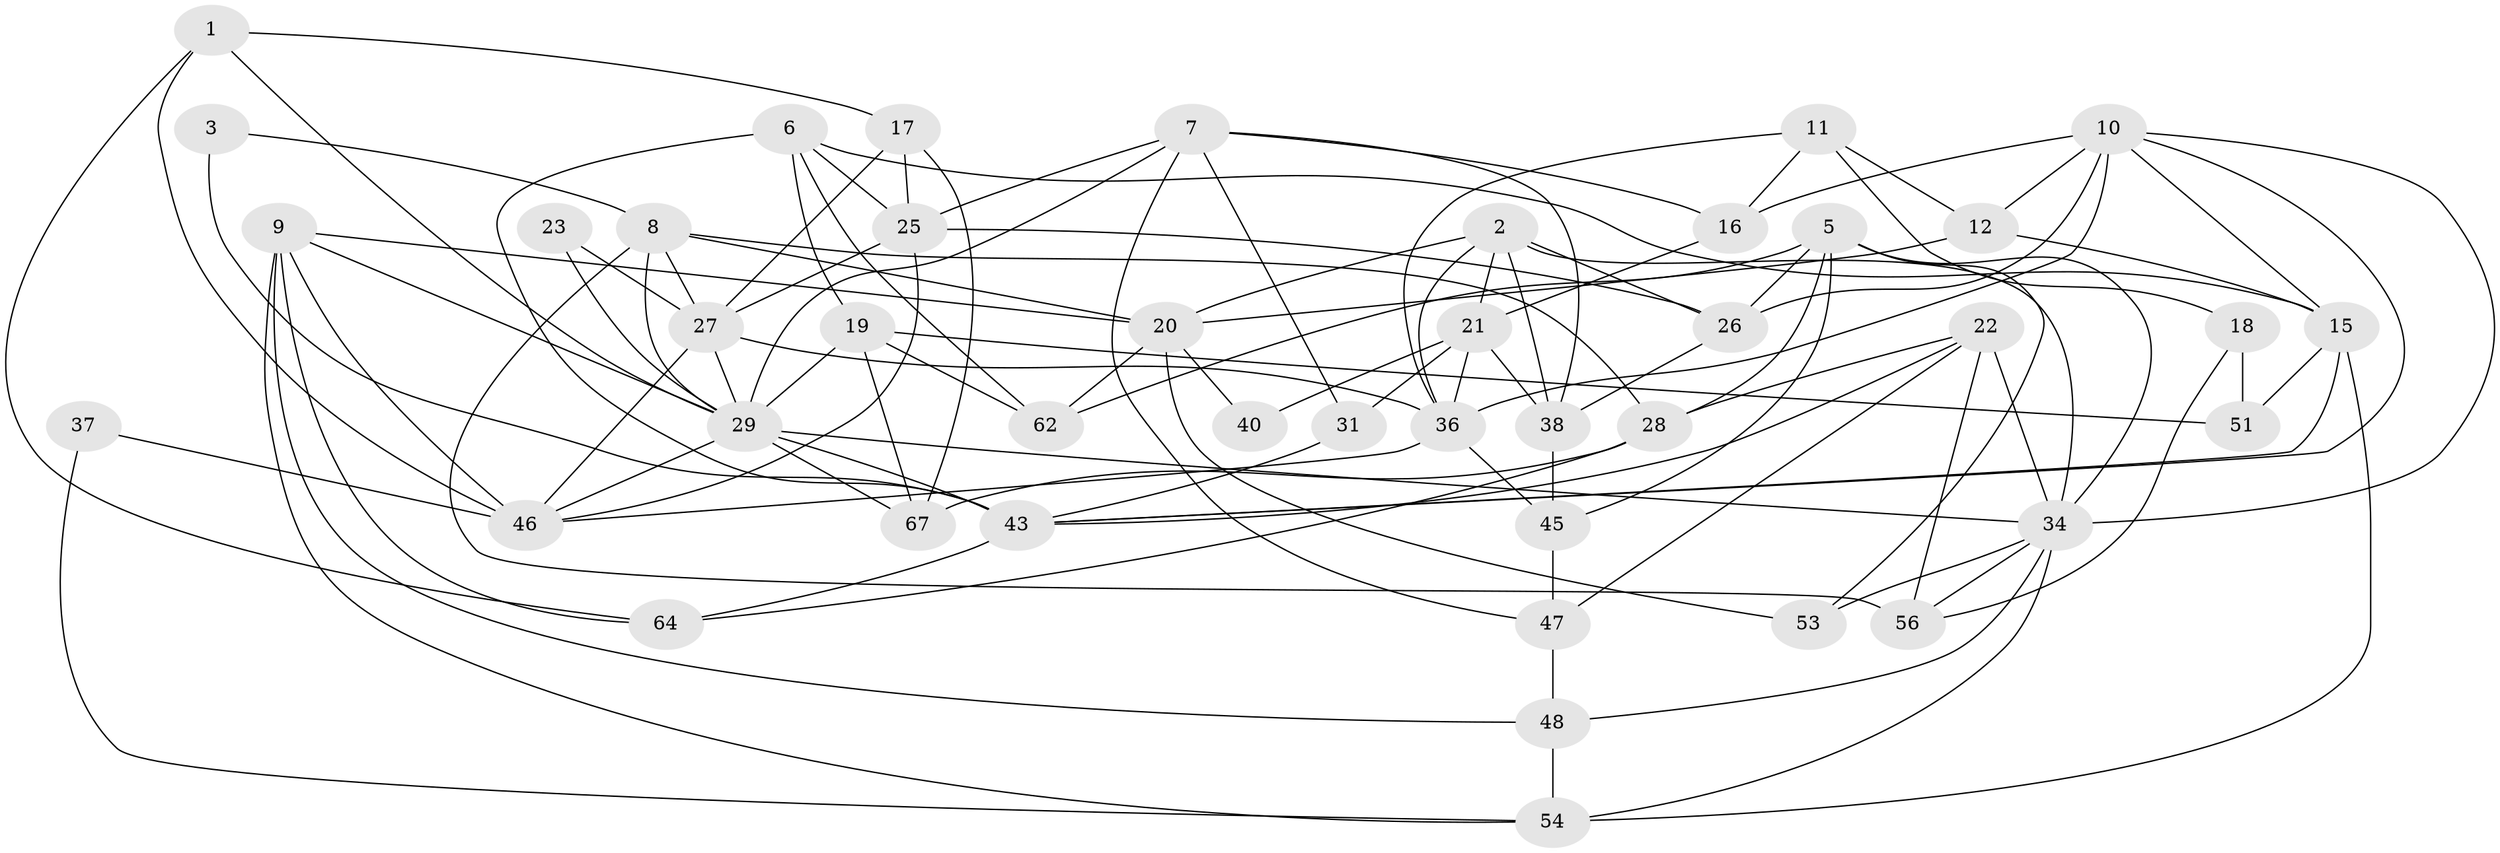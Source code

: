 // original degree distribution, {3: 0.21739130434782608, 4: 0.34782608695652173, 2: 0.14492753623188406, 6: 0.08695652173913043, 7: 0.043478260869565216, 5: 0.14492753623188406, 8: 0.014492753623188406}
// Generated by graph-tools (version 1.1) at 2025/41/03/06/25 10:41:59]
// undirected, 43 vertices, 107 edges
graph export_dot {
graph [start="1"]
  node [color=gray90,style=filled];
  1 [super="+41"];
  2 [super="+4"];
  3;
  5 [super="+13"];
  6 [super="+14"];
  7 [super="+39"];
  8 [super="+42"];
  9 [super="+24"];
  10;
  11 [super="+44"];
  12;
  15 [super="+49"];
  16 [super="+63"];
  17 [super="+33"];
  18;
  19 [super="+52"];
  20 [super="+69"];
  21 [super="+35"];
  22 [super="+32"];
  23;
  25 [super="+59"];
  26 [super="+50"];
  27 [super="+58"];
  28 [super="+61"];
  29 [super="+30"];
  31;
  34 [super="+65"];
  36 [super="+68"];
  37;
  38;
  40;
  43 [super="+57"];
  45 [super="+66"];
  46 [super="+60"];
  47;
  48 [super="+55"];
  51;
  53;
  54;
  56;
  62;
  64;
  67;
  1 -- 46;
  1 -- 17;
  1 -- 64;
  1 -- 29;
  2 -- 26;
  2 -- 20;
  2 -- 34;
  2 -- 36;
  2 -- 21;
  2 -- 38;
  3 -- 43;
  3 -- 8;
  5 -- 62;
  5 -- 28;
  5 -- 45;
  5 -- 53;
  5 -- 34;
  5 -- 26;
  6 -- 43;
  6 -- 15;
  6 -- 19 [weight=2];
  6 -- 62;
  6 -- 25;
  7 -- 47;
  7 -- 31;
  7 -- 29;
  7 -- 38;
  7 -- 16;
  7 -- 25;
  8 -- 56 [weight=2];
  8 -- 27;
  8 -- 20;
  8 -- 29;
  8 -- 28;
  9 -- 64;
  9 -- 29;
  9 -- 20;
  9 -- 48;
  9 -- 46;
  9 -- 54;
  10 -- 26;
  10 -- 43;
  10 -- 12;
  10 -- 15;
  10 -- 34;
  10 -- 36;
  10 -- 16;
  11 -- 16;
  11 -- 18;
  11 -- 12;
  11 -- 36;
  12 -- 15;
  12 -- 20;
  15 -- 51 [weight=2];
  15 -- 43;
  15 -- 54;
  16 -- 21;
  17 -- 67;
  17 -- 25;
  17 -- 27;
  18 -- 51;
  18 -- 56;
  19 -- 67;
  19 -- 51;
  19 -- 29;
  19 -- 62;
  20 -- 53;
  20 -- 40;
  20 -- 62;
  21 -- 40;
  21 -- 36;
  21 -- 38;
  21 -- 31;
  22 -- 47;
  22 -- 34;
  22 -- 56;
  22 -- 43;
  22 -- 28;
  23 -- 29;
  23 -- 27;
  25 -- 26;
  25 -- 46;
  25 -- 27;
  26 -- 38;
  27 -- 36;
  27 -- 29;
  27 -- 46;
  28 -- 64;
  28 -- 67;
  29 -- 67;
  29 -- 43 [weight=2];
  29 -- 34;
  29 -- 46;
  31 -- 43;
  34 -- 48;
  34 -- 56;
  34 -- 54;
  34 -- 53;
  36 -- 46;
  36 -- 45;
  37 -- 46;
  37 -- 54;
  38 -- 45;
  43 -- 64;
  45 -- 47 [weight=2];
  47 -- 48;
  48 -- 54;
}
